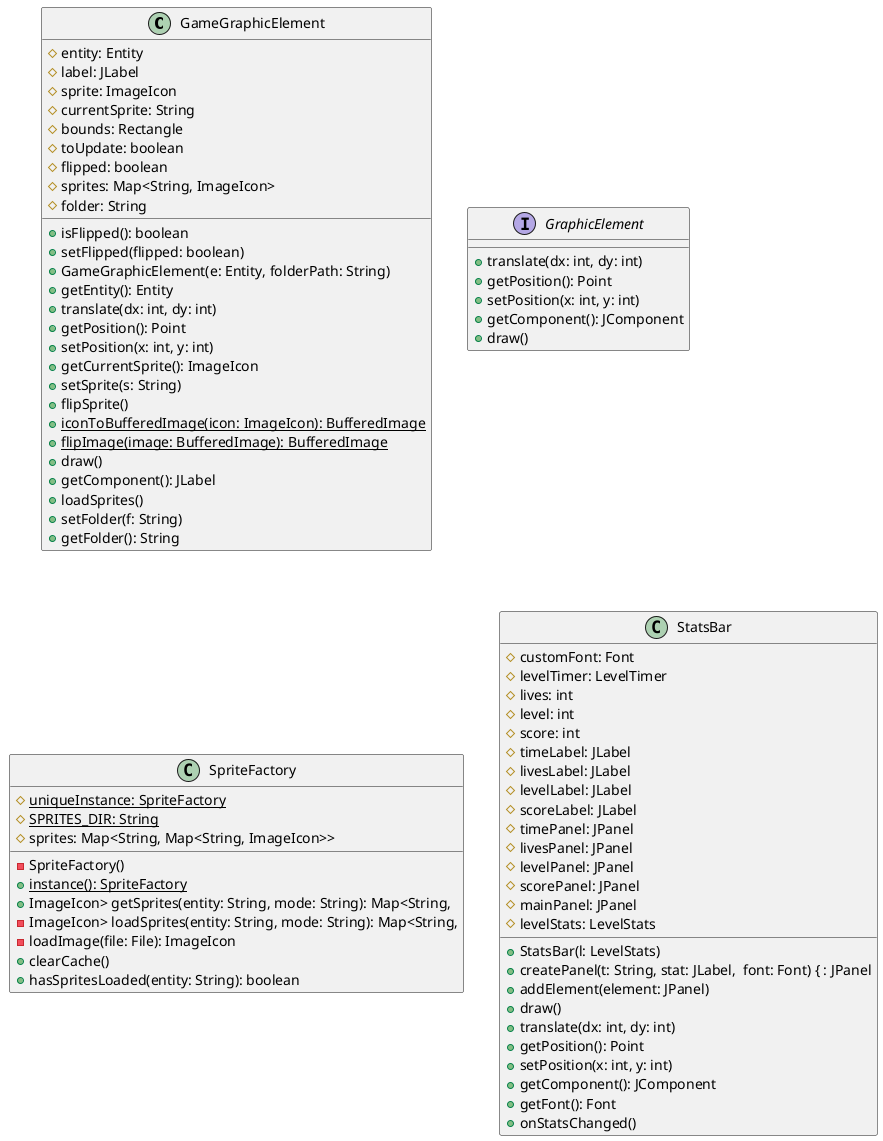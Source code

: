 @startuml
class GameGraphicElement {
   #entity: Entity
   #label: JLabel
   #sprite: ImageIcon
   #currentSprite: String
   #bounds: Rectangle
   #toUpdate: boolean
   #flipped: boolean
   +isFlipped(): boolean 
   +setFlipped(flipped: boolean)
   #sprites: Map<String, ImageIcon>
   #folder: String
   +GameGraphicElement(e: Entity, folderPath: String)
   +getEntity(): Entity 
   +translate(dx: int, dy: int)
   +getPosition(): Point 
   +setPosition(x: int, y: int)
   +getCurrentSprite(): ImageIcon 
   +setSprite(s: String)
   +flipSprite()
   +{static}iconToBufferedImage(icon: ImageIcon): BufferedImage 
   +{static}flipImage(image: BufferedImage): BufferedImage 
   +draw()
   +getComponent(): JLabel 
   +loadSprites()
   +setFolder(f: String)
   +getFolder(): String 
}

interface GraphicElement {
   +translate(dx: int, dy: int)
   +getPosition(): Point 
   +setPosition(x: int, y: int)
   +getComponent(): JComponent 
   +draw()
}

class SpriteFactory {
   #{static} uniqueInstance: SpriteFactory
   #{static} SPRITES_DIR: String
   #sprites: Map<String, Map<String, ImageIcon>>
   -SpriteFactory()
   +{static}instance(): SpriteFactory 
   +ImageIcon> getSprites(entity: String, mode: String): Map<String, 
   -ImageIcon> loadSprites(entity: String, mode: String): Map<String, 
   -loadImage(file: File): ImageIcon 
   +clearCache()
   +hasSpritesLoaded(entity: String): boolean 
}

class StatsBar {
   #customFont: Font
   #levelTimer: LevelTimer
   #lives: int
   #level: int
   #score: int
   #timeLabel: JLabel
   #livesLabel: JLabel
   #levelLabel: JLabel
   #scoreLabel: JLabel
   #timePanel: JPanel
   #livesPanel: JPanel
   #levelPanel: JPanel
   #scorePanel: JPanel
   #mainPanel: JPanel
   #levelStats: LevelStats
   +StatsBar(l: LevelStats)
   +createPanel(t: String, stat: JLabel,  font: Font) { : JPanel 
   +addElement(element: JPanel)
   +draw()
   +translate(dx: int, dy: int)
   +getPosition(): Point 
   +setPosition(x: int, y: int)
   +getComponent(): JComponent 
   +getFont(): Font 
   +onStatsChanged()
}

@enduml
